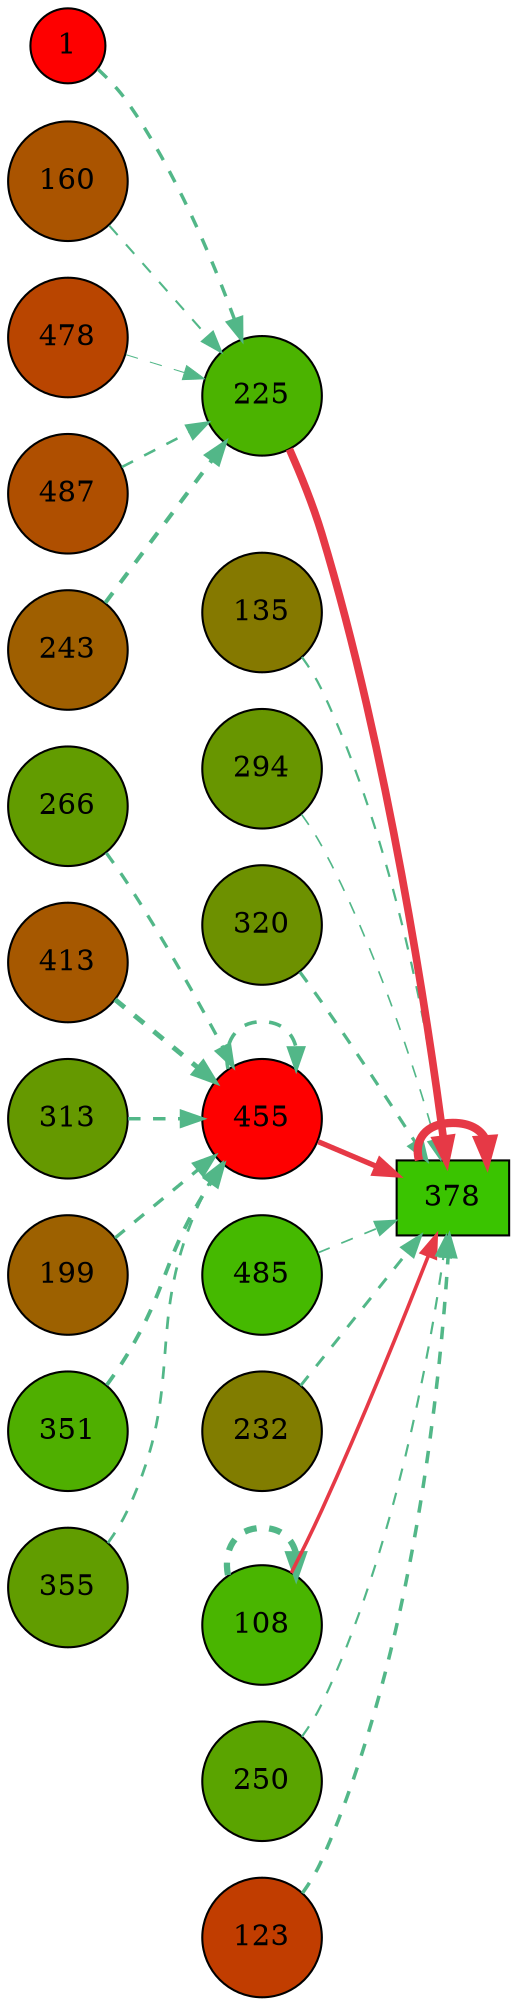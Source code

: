 digraph G{
rankdir=LR;
1 [style=filled, shape=circle, fillcolor="#fe0000", label="1"];
135 [style=filled, shape=circle, fillcolor="#857900", label="135"];
266 [style=filled, shape=circle, fillcolor="#629c00", label="266"];
413 [style=filled, shape=circle, fillcolor="#a65800", label="413"];
160 [style=filled, shape=circle, fillcolor="#aa5400", label="160"];
294 [style=filled, shape=circle, fillcolor="#689600", label="294"];
313 [style=filled, shape=circle, fillcolor="#659900", label="313"];
320 [style=filled, shape=circle, fillcolor="#6d9100", label="320"];
455 [style=filled, shape=circle, fillcolor="#fe0000", label="455"];
199 [style=filled, shape=circle, fillcolor="#9d6100", label="199"];
478 [style=filled, shape=circle, fillcolor="#b94500", label="478"];
351 [style=filled, shape=circle, fillcolor="#4faf00", label="351"];
225 [style=filled, shape=circle, fillcolor="#4bb300", label="225"];
355 [style=filled, shape=circle, fillcolor="#619d00", label="355"];
485 [style=filled, shape=circle, fillcolor="#45b900", label="485"];
487 [style=filled, shape=circle, fillcolor="#af4f00", label="487"];
232 [style=filled, shape=circle, fillcolor="#817d00", label="232"];
108 [style=filled, shape=circle, fillcolor="#49b500", label="108"];
378 [style=filled, shape=box, fillcolor="#3ac400", label="378"];
243 [style=filled, shape=circle, fillcolor="#9f5f00", label="243"];
250 [style=filled, shape=circle, fillcolor="#5aa400", label="250"];
123 [style=filled, shape=circle, fillcolor="#c13d00", label="123"];
378 -> 378 [color="#e63946",penwidth=4.00];
225 -> 378 [color="#e63946",penwidth=3.68];
455 -> 378 [color="#e63946",penwidth=2.55];
108 -> 378 [color="#e63946",penwidth=1.74];
243 -> 225 [color="#52b788",style=dashed,penwidth=1.97];
1 -> 225 [color="#52b788",style=dashed,penwidth=1.66];
487 -> 225 [color="#52b788",style=dashed,penwidth=1.24];
160 -> 225 [color="#52b788",style=dashed,penwidth=1.00];
478 -> 225 [color="#52b788",style=dashed,penwidth=0.50];
123 -> 378 [color="#52b788",style=dashed,penwidth=1.70];
320 -> 378 [color="#52b788",style=dashed,penwidth=1.55];
232 -> 378 [color="#52b788",style=dashed,penwidth=1.43];
135 -> 378 [color="#52b788",style=dashed,penwidth=1.08];
250 -> 378 [color="#52b788",style=dashed,penwidth=1.05];
485 -> 378 [color="#52b788",style=dashed,penwidth=0.82];
294 -> 378 [color="#52b788",style=dashed,penwidth=0.79];
108 -> 108 [color="#52b788",style=dashed,penwidth=3.00];
413 -> 455 [color="#52b788",style=dashed,penwidth=2.37];
351 -> 455 [color="#52b788",style=dashed,penwidth=1.84];
455 -> 455 [color="#52b788",style=dashed,penwidth=1.73];
313 -> 455 [color="#52b788",style=dashed,penwidth=1.66];
199 -> 455 [color="#52b788",style=dashed,penwidth=1.61];
266 -> 455 [color="#52b788",style=dashed,penwidth=1.58];
355 -> 455 [color="#52b788",style=dashed,penwidth=1.32];
}